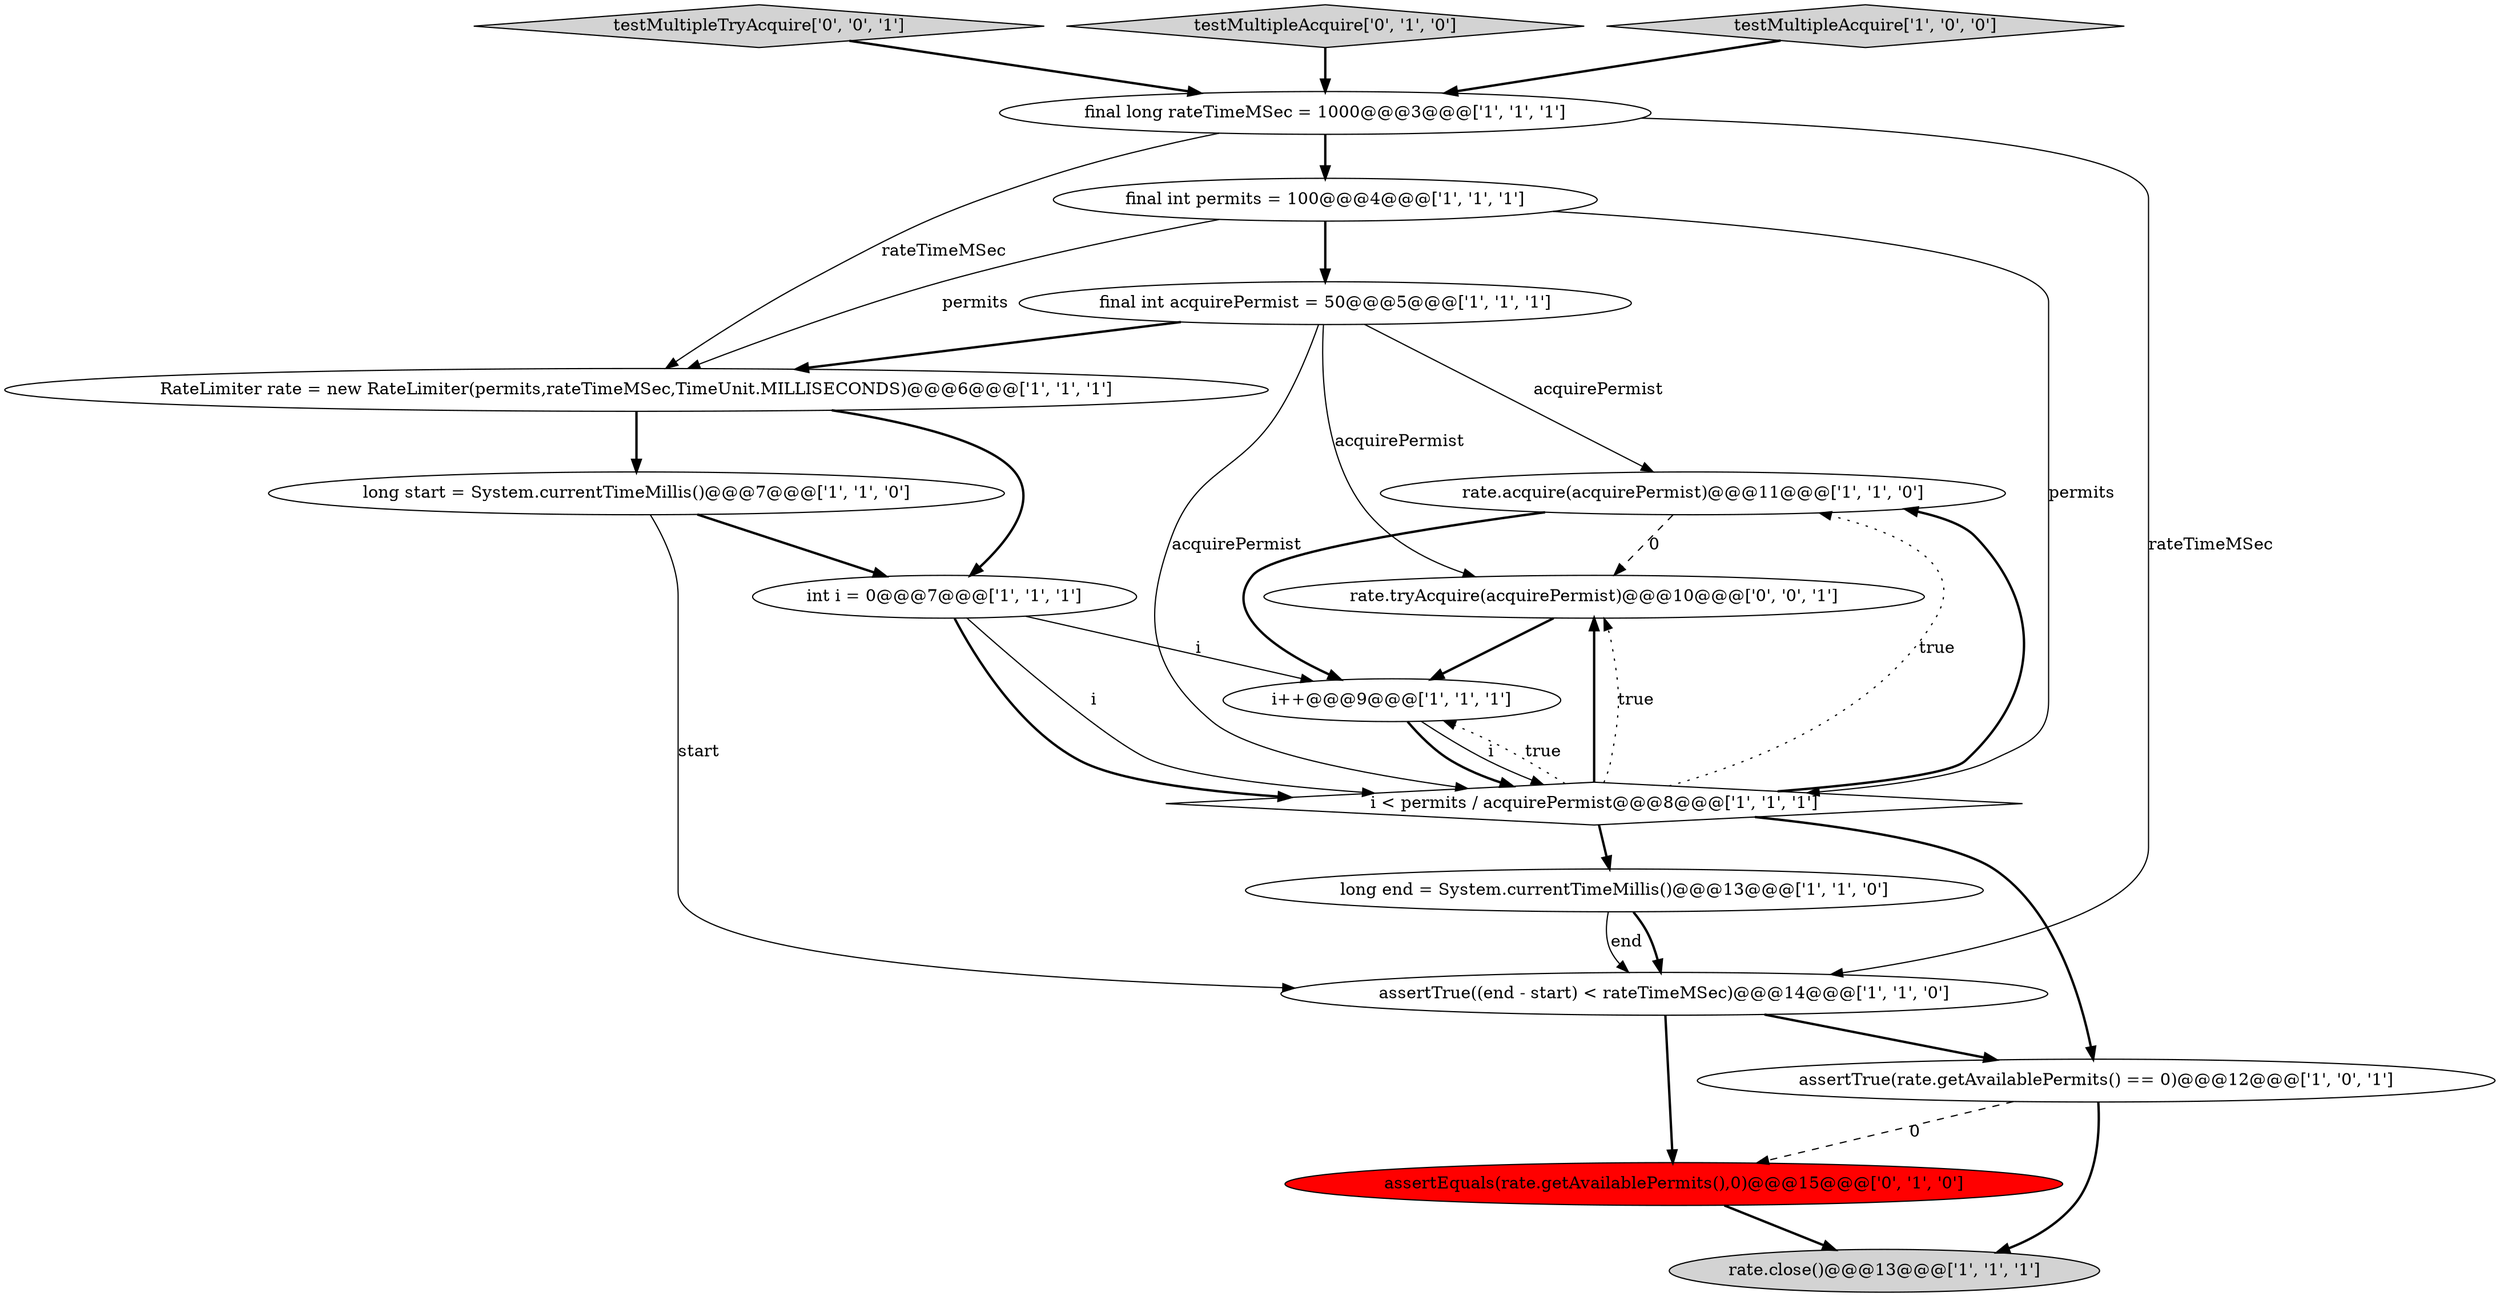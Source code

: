 digraph {
3 [style = filled, label = "final int acquirePermist = 50@@@5@@@['1', '1', '1']", fillcolor = white, shape = ellipse image = "AAA0AAABBB1BBB"];
16 [style = filled, label = "testMultipleTryAcquire['0', '0', '1']", fillcolor = lightgray, shape = diamond image = "AAA0AAABBB3BBB"];
4 [style = filled, label = "rate.acquire(acquirePermist)@@@11@@@['1', '1', '0']", fillcolor = white, shape = ellipse image = "AAA0AAABBB1BBB"];
0 [style = filled, label = "RateLimiter rate = new RateLimiter(permits,rateTimeMSec,TimeUnit.MILLISECONDS)@@@6@@@['1', '1', '1']", fillcolor = white, shape = ellipse image = "AAA0AAABBB1BBB"];
8 [style = filled, label = "rate.close()@@@13@@@['1', '1', '1']", fillcolor = lightgray, shape = ellipse image = "AAA0AAABBB1BBB"];
9 [style = filled, label = "int i = 0@@@7@@@['1', '1', '1']", fillcolor = white, shape = ellipse image = "AAA0AAABBB1BBB"];
11 [style = filled, label = "final long rateTimeMSec = 1000@@@3@@@['1', '1', '1']", fillcolor = white, shape = ellipse image = "AAA0AAABBB1BBB"];
5 [style = filled, label = "long start = System.currentTimeMillis()@@@7@@@['1', '1', '0']", fillcolor = white, shape = ellipse image = "AAA0AAABBB1BBB"];
13 [style = filled, label = "assertTrue((end - start) < rateTimeMSec)@@@14@@@['1', '1', '0']", fillcolor = white, shape = ellipse image = "AAA0AAABBB1BBB"];
15 [style = filled, label = "assertEquals(rate.getAvailablePermits(),0)@@@15@@@['0', '1', '0']", fillcolor = red, shape = ellipse image = "AAA1AAABBB2BBB"];
2 [style = filled, label = "final int permits = 100@@@4@@@['1', '1', '1']", fillcolor = white, shape = ellipse image = "AAA0AAABBB1BBB"];
7 [style = filled, label = "long end = System.currentTimeMillis()@@@13@@@['1', '1', '0']", fillcolor = white, shape = ellipse image = "AAA0AAABBB1BBB"];
14 [style = filled, label = "testMultipleAcquire['0', '1', '0']", fillcolor = lightgray, shape = diamond image = "AAA0AAABBB2BBB"];
17 [style = filled, label = "rate.tryAcquire(acquirePermist)@@@10@@@['0', '0', '1']", fillcolor = white, shape = ellipse image = "AAA0AAABBB3BBB"];
12 [style = filled, label = "i++@@@9@@@['1', '1', '1']", fillcolor = white, shape = ellipse image = "AAA0AAABBB1BBB"];
1 [style = filled, label = "assertTrue(rate.getAvailablePermits() == 0)@@@12@@@['1', '0', '1']", fillcolor = white, shape = ellipse image = "AAA0AAABBB1BBB"];
10 [style = filled, label = "testMultipleAcquire['1', '0', '0']", fillcolor = lightgray, shape = diamond image = "AAA0AAABBB1BBB"];
6 [style = filled, label = "i < permits / acquirePermist@@@8@@@['1', '1', '1']", fillcolor = white, shape = diamond image = "AAA0AAABBB1BBB"];
7->13 [style = bold, label=""];
6->17 [style = bold, label=""];
11->13 [style = solid, label="rateTimeMSec"];
0->9 [style = bold, label=""];
1->8 [style = bold, label=""];
16->11 [style = bold, label=""];
5->9 [style = bold, label=""];
4->17 [style = dashed, label="0"];
1->15 [style = dashed, label="0"];
2->3 [style = bold, label=""];
11->0 [style = solid, label="rateTimeMSec"];
12->6 [style = bold, label=""];
6->17 [style = dotted, label="true"];
11->2 [style = bold, label=""];
13->1 [style = bold, label=""];
3->0 [style = bold, label=""];
3->17 [style = solid, label="acquirePermist"];
9->6 [style = bold, label=""];
6->1 [style = bold, label=""];
6->4 [style = bold, label=""];
12->6 [style = solid, label="i"];
3->6 [style = solid, label="acquirePermist"];
17->12 [style = bold, label=""];
5->13 [style = solid, label="start"];
2->6 [style = solid, label="permits"];
6->4 [style = dotted, label="true"];
9->6 [style = solid, label="i"];
7->13 [style = solid, label="end"];
4->12 [style = bold, label=""];
3->4 [style = solid, label="acquirePermist"];
13->15 [style = bold, label=""];
6->12 [style = dotted, label="true"];
6->7 [style = bold, label=""];
14->11 [style = bold, label=""];
15->8 [style = bold, label=""];
9->12 [style = solid, label="i"];
2->0 [style = solid, label="permits"];
0->5 [style = bold, label=""];
10->11 [style = bold, label=""];
}
